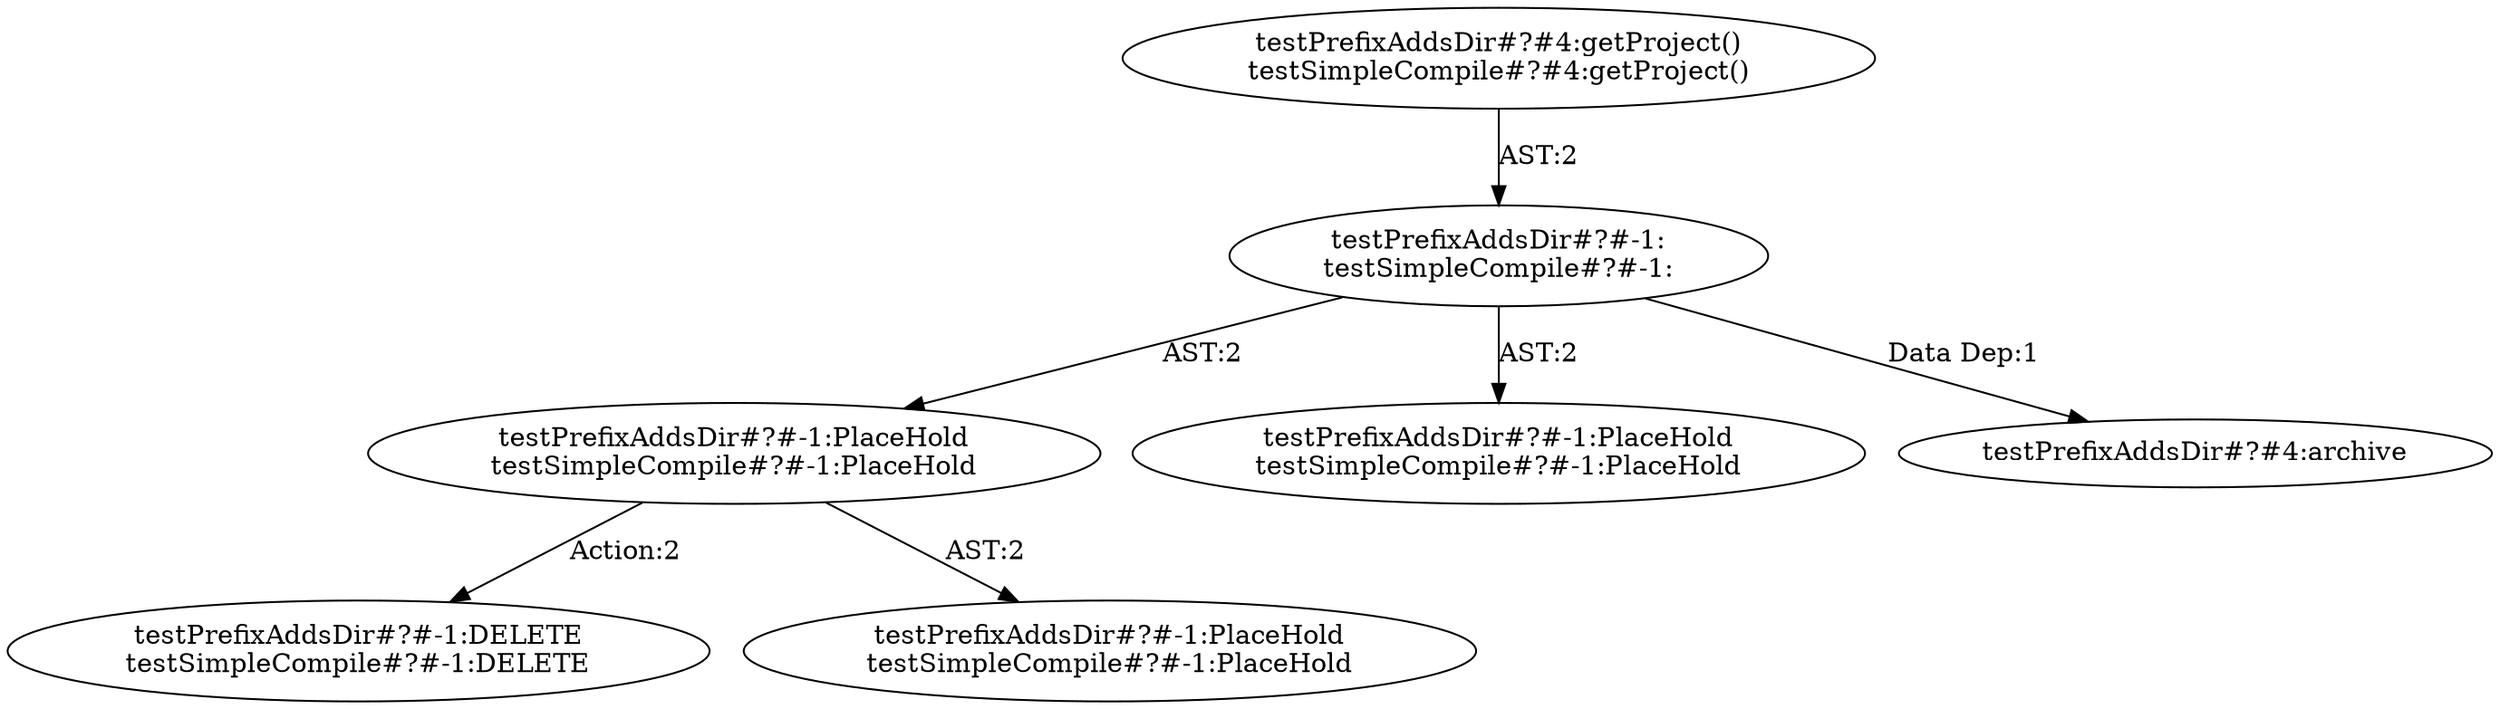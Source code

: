digraph "Pattern" {
0 [label="testPrefixAddsDir#?#-1:DELETE
testSimpleCompile#?#-1:DELETE" shape=ellipse]
1 [label="testPrefixAddsDir#?#-1:PlaceHold
testSimpleCompile#?#-1:PlaceHold" shape=ellipse]
2 [label="testPrefixAddsDir#?#-1:
testSimpleCompile#?#-1:" shape=ellipse]
3 [label="testPrefixAddsDir#?#4:getProject()
testSimpleCompile#?#4:getProject()" shape=ellipse]
4 [label="testPrefixAddsDir#?#-1:PlaceHold
testSimpleCompile#?#-1:PlaceHold" shape=ellipse]
5 [label="testPrefixAddsDir#?#4:archive" shape=ellipse]
6 [label="testPrefixAddsDir#?#-1:PlaceHold
testSimpleCompile#?#-1:PlaceHold" shape=ellipse]
1 -> 0 [label="Action:2"];
1 -> 6 [label="AST:2"];
2 -> 1 [label="AST:2"];
2 -> 4 [label="AST:2"];
2 -> 5 [label="Data Dep:1"];
3 -> 2 [label="AST:2"];
}